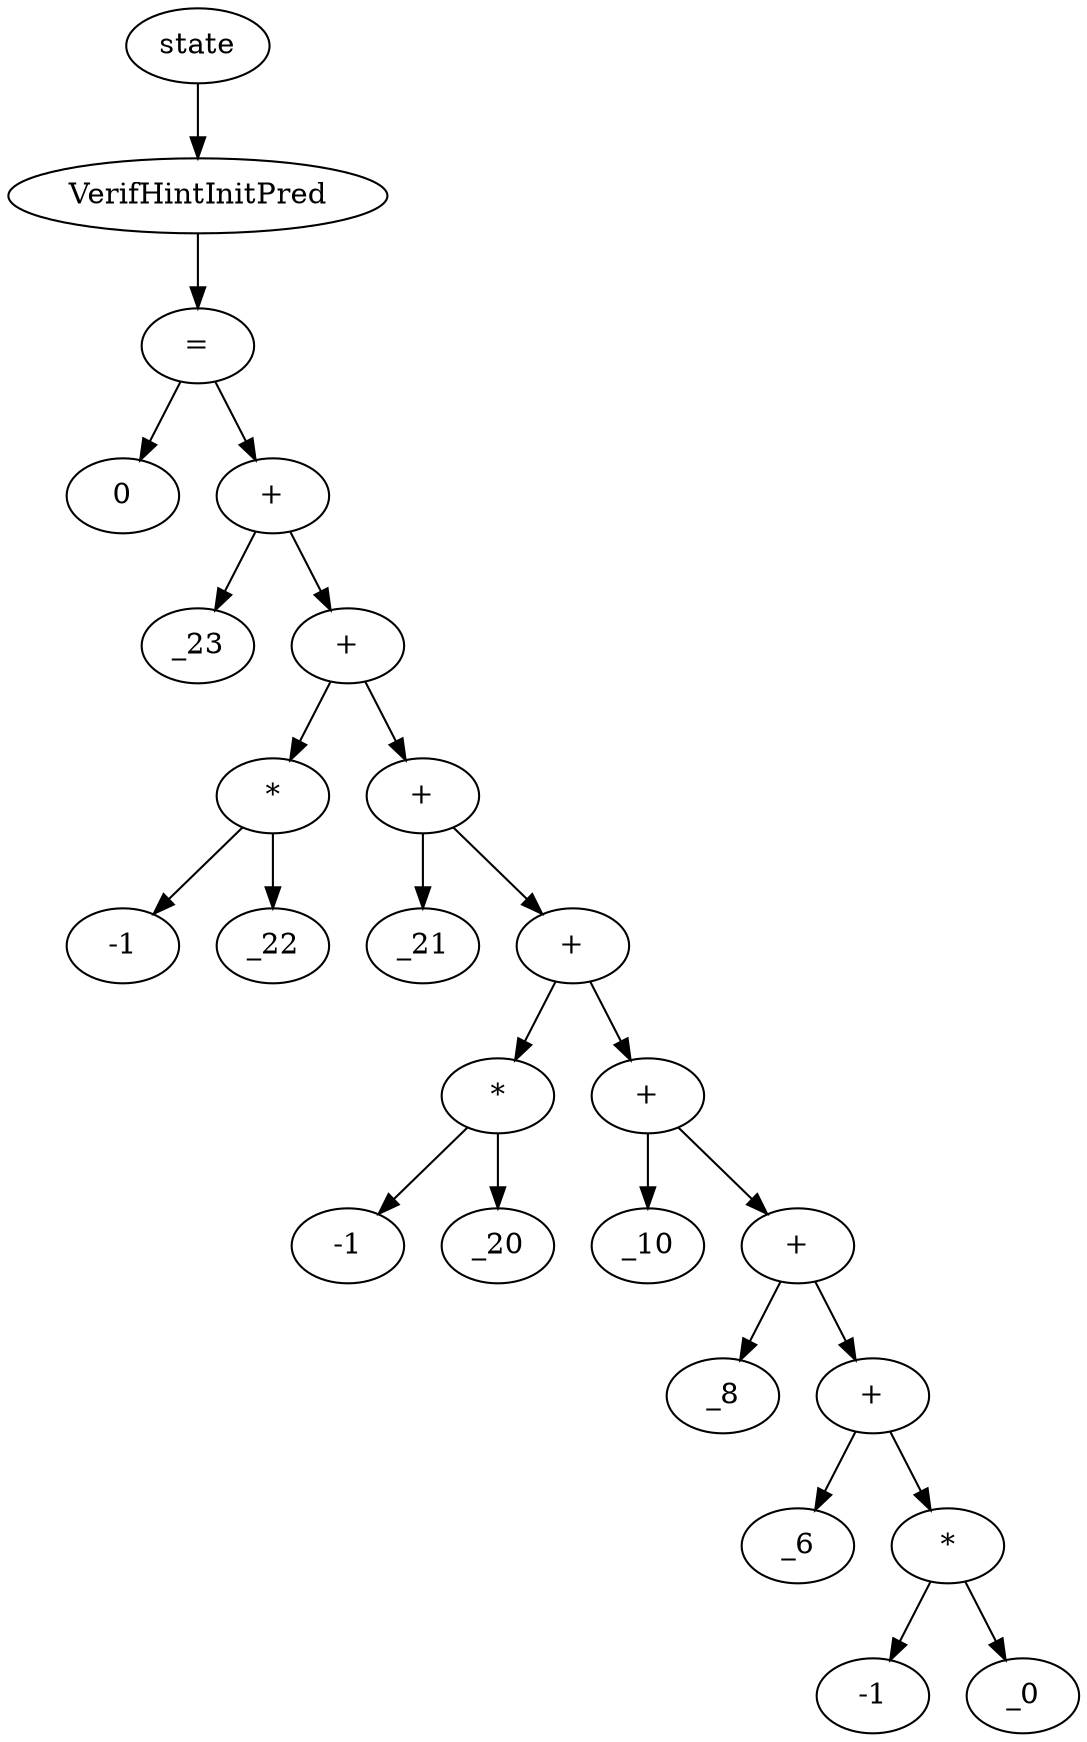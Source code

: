 digraph dag {
0 [label="state"];
1 [label="VerifHintInitPred"];
2 [label="="];
3 [label="0"];
4 [label="+"];
5 [label="_23"];
6 [label="+"];
7 [label="*"];
8 [label="-1"];
9 [label="_22"];
10 [label="+"];
11 [label="_21"];
12 [label="+"];
13 [label="*"];
14 [label="-1"];
15 [label="_20"];
16 [label="+"];
17 [label="_10"];
18 [label="+"];
19 [label="_8"];
20 [label="+"];
21 [label="_6"];
22 [label="*"];
23 [label="-1"];
24 [label="_0"];
"0" -> "1"[label=""]
"1" -> "2"[label=""]
"2" -> "4"[label=""]
"2" -> "3"[label=""]
"4" -> "6"[label=""]
"4" -> "5"[label=""]
"6" -> "7"[label=""]
"6" -> "10"[label=""]
"7" -> "9"[label=""]
"7" -> "8"[label=""]
"10" -> "12"[label=""]
"10" -> "11"[label=""]
"12" -> "13"[label=""]
"12" -> "16"[label=""]
"13" -> "15"[label=""]
"13" -> "14"[label=""]
"16" -> "18"[label=""]
"16" -> "17"[label=""]
"18" -> "20"[label=""]
"18" -> "19"[label=""]
"20" -> "22"[label=""]
"20" -> "21"[label=""]
"22" -> "24"[label=""]
"22" -> "23"[label=""]
}
